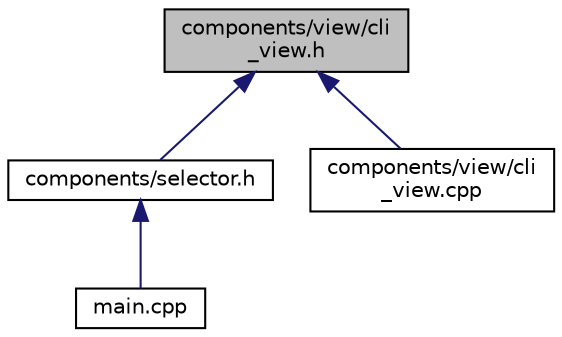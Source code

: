 digraph "components/view/cli_view.h"
{
 // LATEX_PDF_SIZE
  edge [fontname="Helvetica",fontsize="10",labelfontname="Helvetica",labelfontsize="10"];
  node [fontname="Helvetica",fontsize="10",shape=record];
  Node1 [label="components/view/cli\l_view.h",height=0.2,width=0.4,color="black", fillcolor="grey75", style="filled", fontcolor="black",tooltip="Заголовочный файл класса CliView."];
  Node1 -> Node2 [dir="back",color="midnightblue",fontsize="10",style="solid",fontname="Helvetica"];
  Node2 [label="components/selector.h",height=0.2,width=0.4,color="black", fillcolor="white", style="filled",URL="$selector_8h_source.html",tooltip=" "];
  Node2 -> Node3 [dir="back",color="midnightblue",fontsize="10",style="solid",fontname="Helvetica"];
  Node3 [label="main.cpp",height=0.2,width=0.4,color="black", fillcolor="white", style="filled",URL="$main_8cpp.html",tooltip="Основной файл, запускающий программу."];
  Node1 -> Node4 [dir="back",color="midnightblue",fontsize="10",style="solid",fontname="Helvetica"];
  Node4 [label="components/view/cli\l_view.cpp",height=0.2,width=0.4,color="black", fillcolor="white", style="filled",URL="$cli__view_8cpp.html",tooltip="Файл с методами класса CliView."];
}
